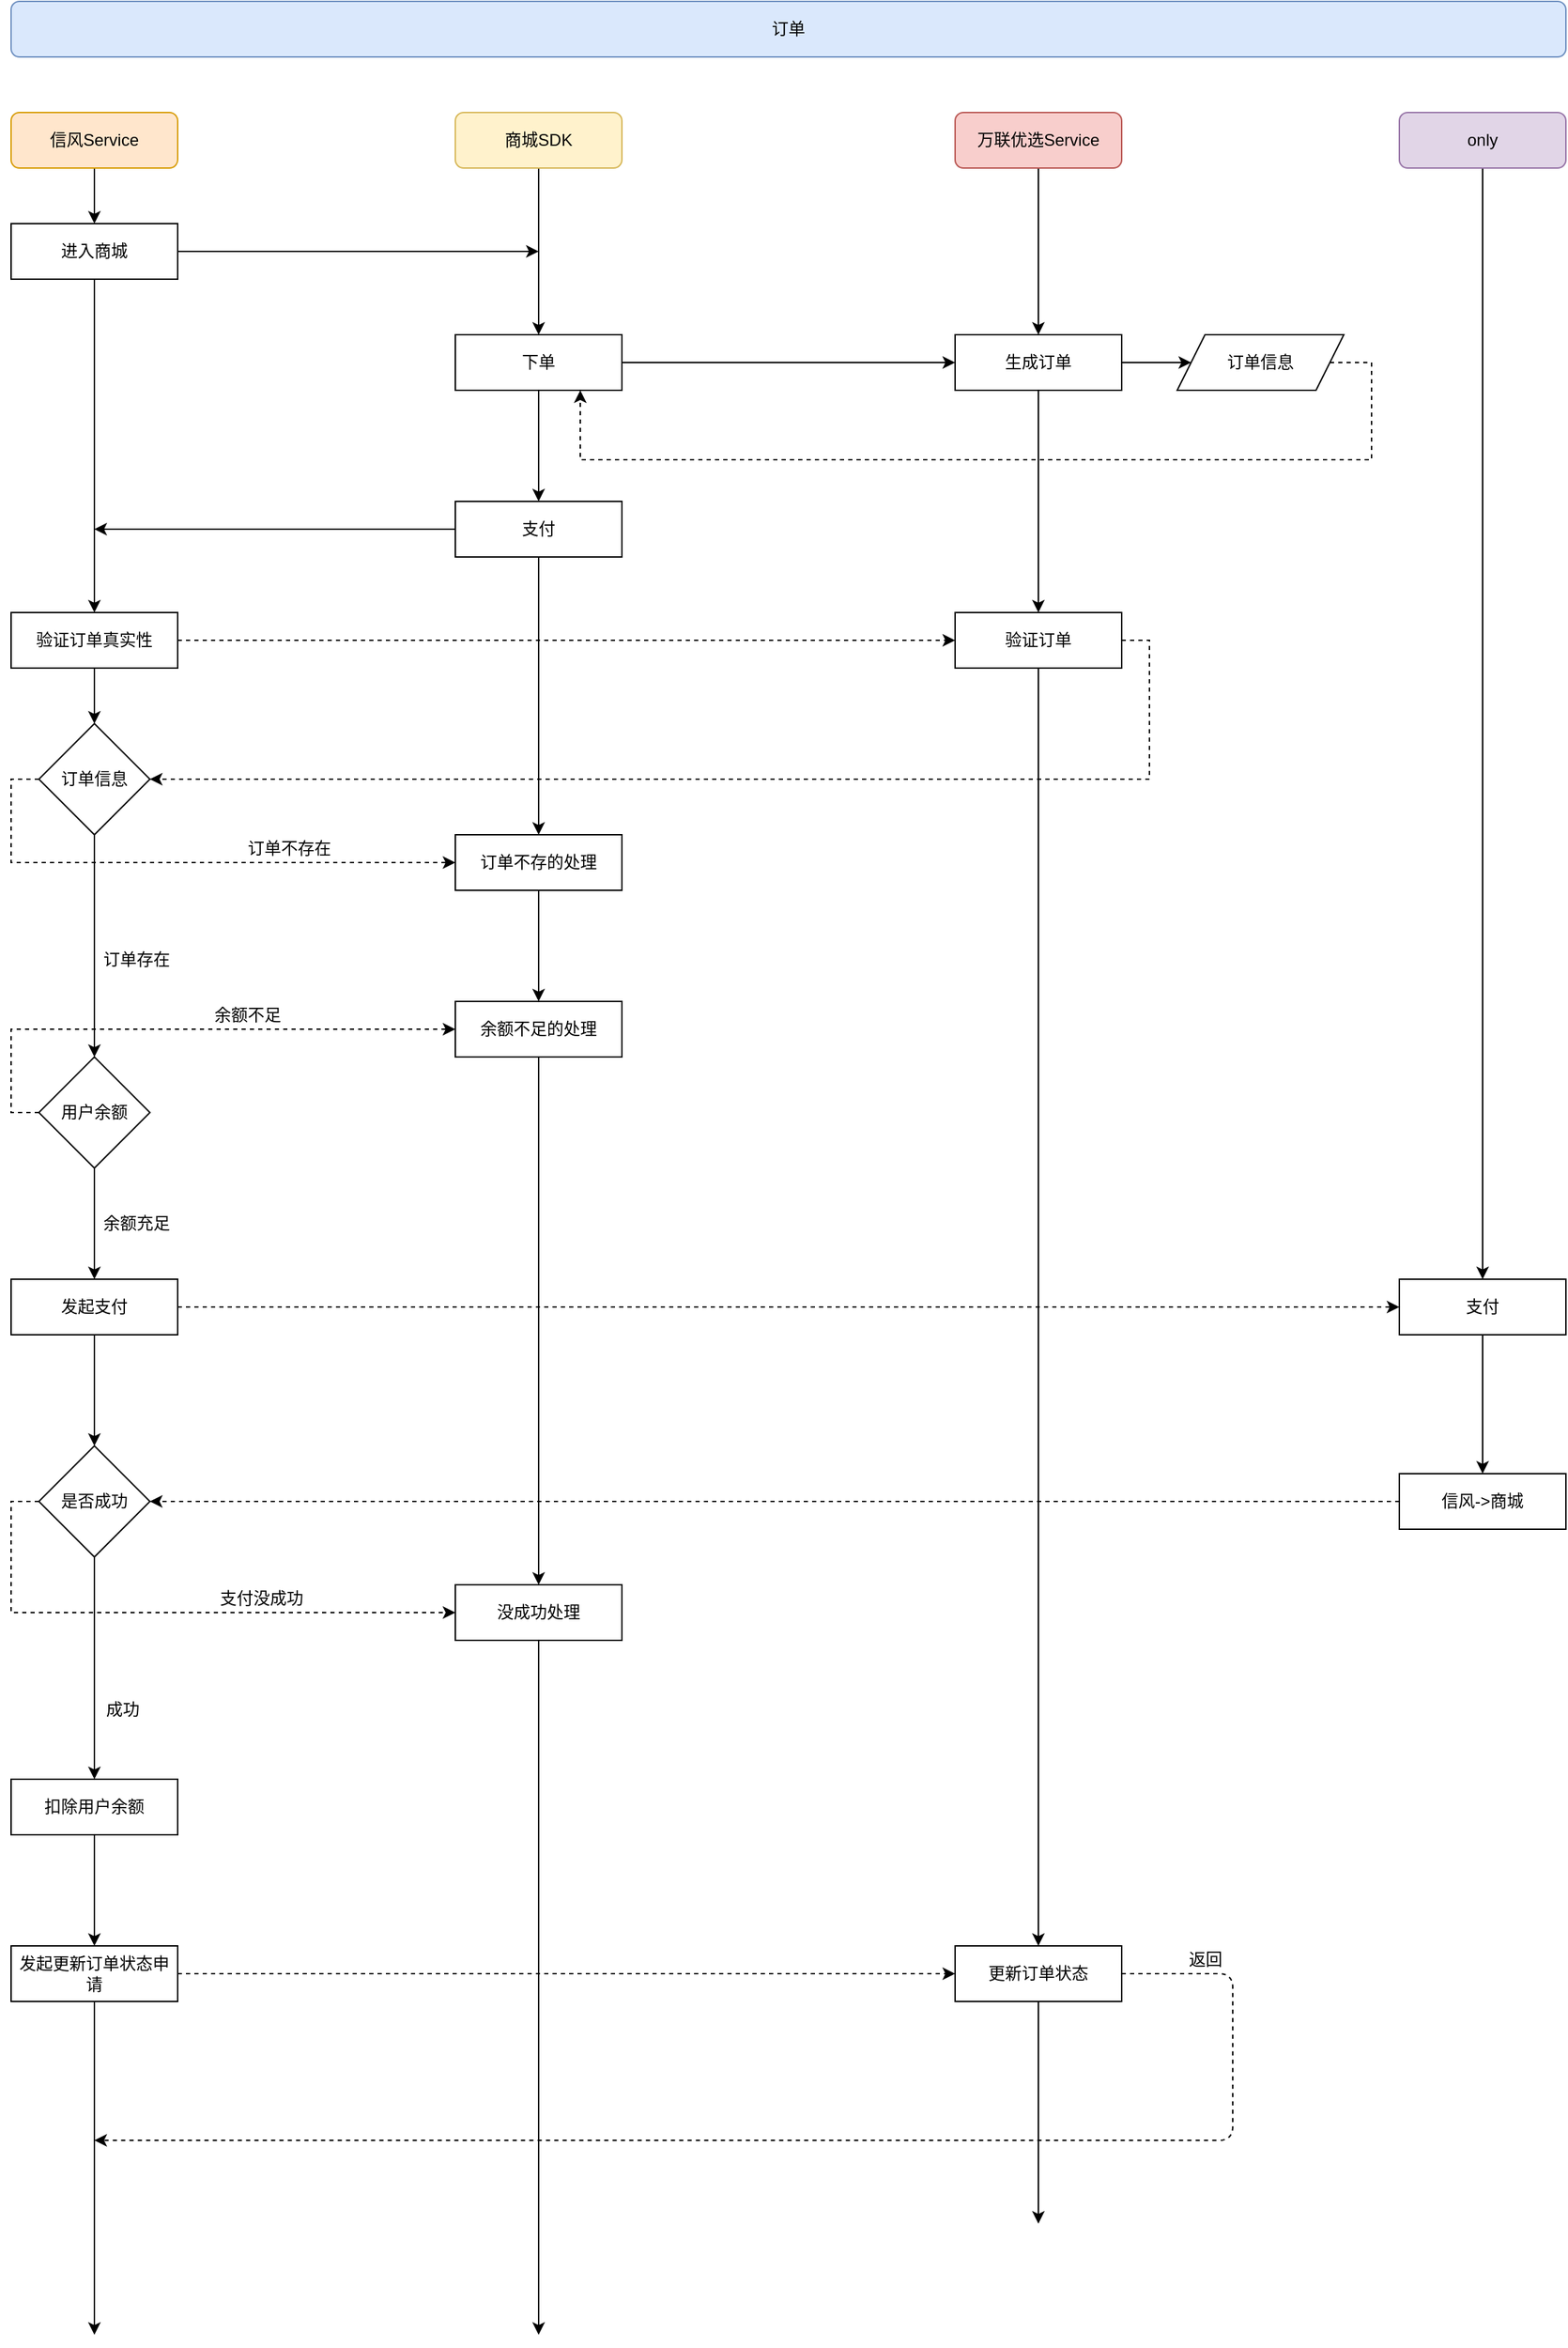 <mxfile version="13.9.9" type="github">
  <diagram id="C5RBs43oDa-KdzZeNtuy" name="Page-1">
    <mxGraphModel dx="1422" dy="828" grid="1" gridSize="10" guides="1" tooltips="1" connect="1" arrows="1" fold="1" page="1" pageScale="1" pageWidth="1200" pageHeight="1920" math="0" shadow="0">
      <root>
        <mxCell id="WIyWlLk6GJQsqaUBKTNV-0" />
        <mxCell id="WIyWlLk6GJQsqaUBKTNV-1" parent="WIyWlLk6GJQsqaUBKTNV-0" />
        <mxCell id="J5XLHRuIDhpoorP-df7e-5" value="订单" style="rounded=1;whiteSpace=wrap;html=1;fontSize=12;glass=0;strokeWidth=1;shadow=0;fillColor=#dae8fc;strokeColor=#6c8ebf;" parent="WIyWlLk6GJQsqaUBKTNV-1" vertex="1">
          <mxGeometry x="120" y="40" width="1120" height="40" as="geometry" />
        </mxCell>
        <mxCell id="-cb7-zarN6fpi-wTe-68-16" style="edgeStyle=orthogonalEdgeStyle;rounded=0;orthogonalLoop=1;jettySize=auto;html=1;exitX=0.5;exitY=1;exitDx=0;exitDy=0;" edge="1" parent="WIyWlLk6GJQsqaUBKTNV-1" source="-cb7-zarN6fpi-wTe-68-2">
          <mxGeometry relative="1" as="geometry">
            <mxPoint x="180" y="200" as="targetPoint" />
          </mxGeometry>
        </mxCell>
        <mxCell id="-cb7-zarN6fpi-wTe-68-2" value="信风Service" style="rounded=1;whiteSpace=wrap;html=1;fillColor=#ffe6cc;strokeColor=#d79b00;" vertex="1" parent="WIyWlLk6GJQsqaUBKTNV-1">
          <mxGeometry x="120" y="120" width="120" height="40" as="geometry" />
        </mxCell>
        <mxCell id="-cb7-zarN6fpi-wTe-68-12" style="edgeStyle=orthogonalEdgeStyle;rounded=0;orthogonalLoop=1;jettySize=auto;html=1;exitX=0.5;exitY=1;exitDx=0;exitDy=0;entryX=0.5;entryY=0;entryDx=0;entryDy=0;" edge="1" parent="WIyWlLk6GJQsqaUBKTNV-1" source="-cb7-zarN6fpi-wTe-68-3" target="-cb7-zarN6fpi-wTe-68-25">
          <mxGeometry relative="1" as="geometry">
            <mxPoint x="860" y="200" as="targetPoint" />
          </mxGeometry>
        </mxCell>
        <mxCell id="-cb7-zarN6fpi-wTe-68-3" value="万联优选Service" style="rounded=1;whiteSpace=wrap;html=1;fillColor=#f8cecc;strokeColor=#b85450;" vertex="1" parent="WIyWlLk6GJQsqaUBKTNV-1">
          <mxGeometry x="800" y="120" width="120" height="40" as="geometry" />
        </mxCell>
        <mxCell id="-cb7-zarN6fpi-wTe-68-13" style="edgeStyle=orthogonalEdgeStyle;rounded=0;orthogonalLoop=1;jettySize=auto;html=1;exitX=0.5;exitY=1;exitDx=0;exitDy=0;" edge="1" parent="WIyWlLk6GJQsqaUBKTNV-1" source="-cb7-zarN6fpi-wTe-68-4">
          <mxGeometry relative="1" as="geometry">
            <mxPoint x="500" y="280" as="targetPoint" />
          </mxGeometry>
        </mxCell>
        <mxCell id="-cb7-zarN6fpi-wTe-68-4" value="商城SDK" style="rounded=1;whiteSpace=wrap;html=1;fillColor=#fff2cc;strokeColor=#d6b656;" vertex="1" parent="WIyWlLk6GJQsqaUBKTNV-1">
          <mxGeometry x="440" y="120" width="120" height="40" as="geometry" />
        </mxCell>
        <mxCell id="-cb7-zarN6fpi-wTe-68-37" style="edgeStyle=orthogonalEdgeStyle;rounded=0;orthogonalLoop=1;jettySize=auto;html=1;exitX=0.5;exitY=1;exitDx=0;exitDy=0;strokeColor=#000000;" edge="1" parent="WIyWlLk6GJQsqaUBKTNV-1" source="J5XLHRuIDhpoorP-df7e-1">
          <mxGeometry relative="1" as="geometry">
            <mxPoint x="1180" y="960" as="targetPoint" />
          </mxGeometry>
        </mxCell>
        <mxCell id="J5XLHRuIDhpoorP-df7e-1" value="only" style="rounded=1;whiteSpace=wrap;html=1;fillColor=#e1d5e7;strokeColor=#9673a6;" parent="WIyWlLk6GJQsqaUBKTNV-1" vertex="1">
          <mxGeometry x="1120" y="120" width="120" height="40" as="geometry" />
        </mxCell>
        <mxCell id="-cb7-zarN6fpi-wTe-68-18" style="edgeStyle=orthogonalEdgeStyle;rounded=0;orthogonalLoop=1;jettySize=auto;html=1;exitX=1;exitY=0.5;exitDx=0;exitDy=0;" edge="1" parent="WIyWlLk6GJQsqaUBKTNV-1" source="-cb7-zarN6fpi-wTe-68-17">
          <mxGeometry relative="1" as="geometry">
            <mxPoint x="500" y="220" as="targetPoint" />
          </mxGeometry>
        </mxCell>
        <mxCell id="-cb7-zarN6fpi-wTe-68-35" style="edgeStyle=orthogonalEdgeStyle;rounded=0;orthogonalLoop=1;jettySize=auto;html=1;exitX=0.5;exitY=1;exitDx=0;exitDy=0;strokeColor=#000000;" edge="1" parent="WIyWlLk6GJQsqaUBKTNV-1" source="-cb7-zarN6fpi-wTe-68-17">
          <mxGeometry relative="1" as="geometry">
            <mxPoint x="180" y="480" as="targetPoint" />
          </mxGeometry>
        </mxCell>
        <mxCell id="-cb7-zarN6fpi-wTe-68-17" value="进入商城" style="whiteSpace=wrap;html=1;" vertex="1" parent="WIyWlLk6GJQsqaUBKTNV-1">
          <mxGeometry x="120" y="200" width="120" height="40" as="geometry" />
        </mxCell>
        <mxCell id="-cb7-zarN6fpi-wTe-68-21" style="edgeStyle=orthogonalEdgeStyle;rounded=0;orthogonalLoop=1;jettySize=auto;html=1;exitX=0.5;exitY=1;exitDx=0;exitDy=0;" edge="1" parent="WIyWlLk6GJQsqaUBKTNV-1">
          <mxGeometry relative="1" as="geometry">
            <mxPoint x="500" y="380" as="sourcePoint" />
            <mxPoint x="500" y="380" as="targetPoint" />
          </mxGeometry>
        </mxCell>
        <mxCell id="-cb7-zarN6fpi-wTe-68-22" style="edgeStyle=orthogonalEdgeStyle;rounded=0;orthogonalLoop=1;jettySize=auto;html=1;exitX=0.5;exitY=1;exitDx=0;exitDy=0;" edge="1" parent="WIyWlLk6GJQsqaUBKTNV-1">
          <mxGeometry relative="1" as="geometry">
            <mxPoint x="500" y="380" as="sourcePoint" />
            <mxPoint x="500" y="380" as="targetPoint" />
          </mxGeometry>
        </mxCell>
        <mxCell id="-cb7-zarN6fpi-wTe-68-26" style="edgeStyle=orthogonalEdgeStyle;rounded=0;orthogonalLoop=1;jettySize=auto;html=1;exitX=1;exitY=0.5;exitDx=0;exitDy=0;entryX=0;entryY=0.5;entryDx=0;entryDy=0;" edge="1" parent="WIyWlLk6GJQsqaUBKTNV-1" source="-cb7-zarN6fpi-wTe-68-24" target="-cb7-zarN6fpi-wTe-68-25">
          <mxGeometry relative="1" as="geometry" />
        </mxCell>
        <mxCell id="-cb7-zarN6fpi-wTe-68-29" style="edgeStyle=orthogonalEdgeStyle;rounded=0;orthogonalLoop=1;jettySize=auto;html=1;exitX=0.5;exitY=1;exitDx=0;exitDy=0;" edge="1" parent="WIyWlLk6GJQsqaUBKTNV-1" source="-cb7-zarN6fpi-wTe-68-24">
          <mxGeometry relative="1" as="geometry">
            <mxPoint x="500" y="400" as="targetPoint" />
          </mxGeometry>
        </mxCell>
        <mxCell id="-cb7-zarN6fpi-wTe-68-24" value="下单" style="rounded=0;whiteSpace=wrap;html=1;" vertex="1" parent="WIyWlLk6GJQsqaUBKTNV-1">
          <mxGeometry x="440" y="280" width="120" height="40" as="geometry" />
        </mxCell>
        <mxCell id="-cb7-zarN6fpi-wTe-68-30" style="edgeStyle=orthogonalEdgeStyle;rounded=0;orthogonalLoop=1;jettySize=auto;html=1;exitX=1;exitY=0.5;exitDx=0;exitDy=0;entryX=0;entryY=0.5;entryDx=0;entryDy=0;" edge="1" parent="WIyWlLk6GJQsqaUBKTNV-1" source="-cb7-zarN6fpi-wTe-68-25" target="-cb7-zarN6fpi-wTe-68-28">
          <mxGeometry relative="1" as="geometry" />
        </mxCell>
        <mxCell id="-cb7-zarN6fpi-wTe-68-32" style="edgeStyle=orthogonalEdgeStyle;rounded=0;orthogonalLoop=1;jettySize=auto;html=1;exitX=0.5;exitY=1;exitDx=0;exitDy=0;" edge="1" parent="WIyWlLk6GJQsqaUBKTNV-1" source="-cb7-zarN6fpi-wTe-68-25">
          <mxGeometry relative="1" as="geometry">
            <mxPoint x="860" y="480" as="targetPoint" />
          </mxGeometry>
        </mxCell>
        <mxCell id="-cb7-zarN6fpi-wTe-68-25" value="生成订单" style="whiteSpace=wrap;html=1;" vertex="1" parent="WIyWlLk6GJQsqaUBKTNV-1">
          <mxGeometry x="800" y="280" width="120" height="40" as="geometry" />
        </mxCell>
        <mxCell id="-cb7-zarN6fpi-wTe-68-33" style="edgeStyle=orthogonalEdgeStyle;rounded=0;orthogonalLoop=1;jettySize=auto;html=1;exitX=1;exitY=0.5;exitDx=0;exitDy=0;entryX=0.75;entryY=1;entryDx=0;entryDy=0;dashed=1;" edge="1" parent="WIyWlLk6GJQsqaUBKTNV-1" source="-cb7-zarN6fpi-wTe-68-28" target="-cb7-zarN6fpi-wTe-68-24">
          <mxGeometry relative="1" as="geometry">
            <mxPoint x="530" y="370" as="targetPoint" />
            <Array as="points">
              <mxPoint x="1100" y="300" />
              <mxPoint x="1100" y="370" />
              <mxPoint x="530" y="370" />
            </Array>
          </mxGeometry>
        </mxCell>
        <mxCell id="-cb7-zarN6fpi-wTe-68-28" value="订单信息" style="shape=parallelogram;perimeter=parallelogramPerimeter;whiteSpace=wrap;html=1;fixedSize=1;" vertex="1" parent="WIyWlLk6GJQsqaUBKTNV-1">
          <mxGeometry x="960" y="280" width="120" height="40" as="geometry" />
        </mxCell>
        <mxCell id="-cb7-zarN6fpi-wTe-68-42" style="edgeStyle=orthogonalEdgeStyle;rounded=0;orthogonalLoop=1;jettySize=auto;html=1;exitX=0.5;exitY=1;exitDx=0;exitDy=0;strokeColor=#000000;entryX=0.5;entryY=0;entryDx=0;entryDy=0;" edge="1" parent="WIyWlLk6GJQsqaUBKTNV-1" source="-cb7-zarN6fpi-wTe-68-34" target="-cb7-zarN6fpi-wTe-68-62">
          <mxGeometry relative="1" as="geometry">
            <mxPoint x="500" y="630" as="targetPoint" />
          </mxGeometry>
        </mxCell>
        <mxCell id="-cb7-zarN6fpi-wTe-68-49" style="edgeStyle=orthogonalEdgeStyle;rounded=0;orthogonalLoop=1;jettySize=auto;html=1;exitX=0;exitY=0.5;exitDx=0;exitDy=0;strokeColor=#000000;" edge="1" parent="WIyWlLk6GJQsqaUBKTNV-1" source="-cb7-zarN6fpi-wTe-68-34">
          <mxGeometry relative="1" as="geometry">
            <mxPoint x="180" y="420" as="targetPoint" />
          </mxGeometry>
        </mxCell>
        <mxCell id="-cb7-zarN6fpi-wTe-68-34" value="支付" style="rounded=0;whiteSpace=wrap;html=1;" vertex="1" parent="WIyWlLk6GJQsqaUBKTNV-1">
          <mxGeometry x="440" y="400" width="120" height="40" as="geometry" />
        </mxCell>
        <mxCell id="-cb7-zarN6fpi-wTe-68-52" style="edgeStyle=orthogonalEdgeStyle;rounded=0;orthogonalLoop=1;jettySize=auto;html=1;exitX=1;exitY=0.5;exitDx=0;exitDy=0;strokeColor=#000000;entryX=0;entryY=0.5;entryDx=0;entryDy=0;entryPerimeter=0;dashed=1;" edge="1" parent="WIyWlLk6GJQsqaUBKTNV-1" source="-cb7-zarN6fpi-wTe-68-51" target="-cb7-zarN6fpi-wTe-68-53">
          <mxGeometry relative="1" as="geometry">
            <mxPoint x="790" y="500" as="targetPoint" />
          </mxGeometry>
        </mxCell>
        <mxCell id="-cb7-zarN6fpi-wTe-68-55" style="edgeStyle=orthogonalEdgeStyle;rounded=0;orthogonalLoop=1;jettySize=auto;html=1;exitX=0.5;exitY=1;exitDx=0;exitDy=0;strokeColor=#000000;" edge="1" parent="WIyWlLk6GJQsqaUBKTNV-1" source="-cb7-zarN6fpi-wTe-68-51">
          <mxGeometry relative="1" as="geometry">
            <mxPoint x="180" y="560" as="targetPoint" />
          </mxGeometry>
        </mxCell>
        <mxCell id="-cb7-zarN6fpi-wTe-68-51" value="验证订单真实性" style="rounded=0;whiteSpace=wrap;html=1;" vertex="1" parent="WIyWlLk6GJQsqaUBKTNV-1">
          <mxGeometry x="120" y="480" width="120" height="40" as="geometry" />
        </mxCell>
        <mxCell id="-cb7-zarN6fpi-wTe-68-54" style="edgeStyle=orthogonalEdgeStyle;rounded=0;orthogonalLoop=1;jettySize=auto;html=1;exitX=0.5;exitY=1;exitDx=0;exitDy=0;strokeColor=#000000;entryX=0.5;entryY=0;entryDx=0;entryDy=0;" edge="1" parent="WIyWlLk6GJQsqaUBKTNV-1" source="-cb7-zarN6fpi-wTe-68-53" target="-cb7-zarN6fpi-wTe-68-90">
          <mxGeometry relative="1" as="geometry">
            <mxPoint x="860" y="1200" as="targetPoint" />
          </mxGeometry>
        </mxCell>
        <mxCell id="-cb7-zarN6fpi-wTe-68-57" style="edgeStyle=orthogonalEdgeStyle;rounded=0;orthogonalLoop=1;jettySize=auto;html=1;exitX=1;exitY=0.5;exitDx=0;exitDy=0;dashed=1;strokeColor=#000000;" edge="1" parent="WIyWlLk6GJQsqaUBKTNV-1" source="-cb7-zarN6fpi-wTe-68-53" target="-cb7-zarN6fpi-wTe-68-56">
          <mxGeometry relative="1" as="geometry">
            <mxPoint x="230" y="610" as="targetPoint" />
            <Array as="points">
              <mxPoint x="940" y="500" />
              <mxPoint x="940" y="600" />
            </Array>
          </mxGeometry>
        </mxCell>
        <mxCell id="-cb7-zarN6fpi-wTe-68-53" value="验证订单" style="rounded=0;whiteSpace=wrap;html=1;" vertex="1" parent="WIyWlLk6GJQsqaUBKTNV-1">
          <mxGeometry x="800" y="480" width="120" height="40" as="geometry" />
        </mxCell>
        <mxCell id="-cb7-zarN6fpi-wTe-68-58" style="edgeStyle=orthogonalEdgeStyle;rounded=0;orthogonalLoop=1;jettySize=auto;html=1;exitX=0.5;exitY=1;exitDx=0;exitDy=0;strokeColor=#000000;" edge="1" parent="WIyWlLk6GJQsqaUBKTNV-1" source="-cb7-zarN6fpi-wTe-68-56">
          <mxGeometry relative="1" as="geometry">
            <mxPoint x="180" y="800" as="targetPoint" />
          </mxGeometry>
        </mxCell>
        <mxCell id="-cb7-zarN6fpi-wTe-68-60" style="edgeStyle=orthogonalEdgeStyle;rounded=0;orthogonalLoop=1;jettySize=auto;html=1;exitX=0;exitY=0.5;exitDx=0;exitDy=0;strokeColor=#000000;dashed=1;" edge="1" parent="WIyWlLk6GJQsqaUBKTNV-1" source="-cb7-zarN6fpi-wTe-68-56" target="-cb7-zarN6fpi-wTe-68-62">
          <mxGeometry relative="1" as="geometry">
            <mxPoint x="400" y="670" as="targetPoint" />
            <Array as="points">
              <mxPoint x="120" y="600" />
              <mxPoint x="120" y="660" />
            </Array>
          </mxGeometry>
        </mxCell>
        <mxCell id="-cb7-zarN6fpi-wTe-68-56" value="订单信息" style="rhombus;whiteSpace=wrap;html=1;" vertex="1" parent="WIyWlLk6GJQsqaUBKTNV-1">
          <mxGeometry x="140" y="560" width="80" height="80" as="geometry" />
        </mxCell>
        <mxCell id="-cb7-zarN6fpi-wTe-68-59" value="订单存在" style="text;html=1;align=center;verticalAlign=middle;resizable=0;points=[];autosize=1;" vertex="1" parent="WIyWlLk6GJQsqaUBKTNV-1">
          <mxGeometry x="180" y="720" width="60" height="20" as="geometry" />
        </mxCell>
        <mxCell id="-cb7-zarN6fpi-wTe-68-61" value="订单不存在" style="text;html=1;align=center;verticalAlign=middle;resizable=0;points=[];autosize=1;" vertex="1" parent="WIyWlLk6GJQsqaUBKTNV-1">
          <mxGeometry x="280" y="640" width="80" height="20" as="geometry" />
        </mxCell>
        <mxCell id="-cb7-zarN6fpi-wTe-68-63" style="edgeStyle=orthogonalEdgeStyle;rounded=0;orthogonalLoop=1;jettySize=auto;html=1;exitX=0.5;exitY=1;exitDx=0;exitDy=0;strokeColor=#000000;" edge="1" parent="WIyWlLk6GJQsqaUBKTNV-1" source="-cb7-zarN6fpi-wTe-68-62">
          <mxGeometry relative="1" as="geometry">
            <mxPoint x="500" y="760" as="targetPoint" />
          </mxGeometry>
        </mxCell>
        <mxCell id="-cb7-zarN6fpi-wTe-68-62" value="订单不存的处理" style="rounded=0;whiteSpace=wrap;html=1;" vertex="1" parent="WIyWlLk6GJQsqaUBKTNV-1">
          <mxGeometry x="440" y="640" width="120" height="40" as="geometry" />
        </mxCell>
        <mxCell id="-cb7-zarN6fpi-wTe-68-65" style="edgeStyle=orthogonalEdgeStyle;rounded=0;orthogonalLoop=1;jettySize=auto;html=1;exitX=0;exitY=0.5;exitDx=0;exitDy=0;strokeColor=#000000;dashed=1;" edge="1" parent="WIyWlLk6GJQsqaUBKTNV-1" source="-cb7-zarN6fpi-wTe-68-64">
          <mxGeometry relative="1" as="geometry">
            <mxPoint x="440" y="780" as="targetPoint" />
            <Array as="points">
              <mxPoint x="120" y="840" />
              <mxPoint x="120" y="780" />
              <mxPoint x="420" y="780" />
            </Array>
          </mxGeometry>
        </mxCell>
        <mxCell id="-cb7-zarN6fpi-wTe-68-69" style="edgeStyle=orthogonalEdgeStyle;rounded=0;orthogonalLoop=1;jettySize=auto;html=1;exitX=0.5;exitY=1;exitDx=0;exitDy=0;strokeColor=#000000;" edge="1" parent="WIyWlLk6GJQsqaUBKTNV-1" source="-cb7-zarN6fpi-wTe-68-64">
          <mxGeometry relative="1" as="geometry">
            <mxPoint x="180" y="960" as="targetPoint" />
          </mxGeometry>
        </mxCell>
        <mxCell id="-cb7-zarN6fpi-wTe-68-64" value="用户余额" style="rhombus;whiteSpace=wrap;html=1;" vertex="1" parent="WIyWlLk6GJQsqaUBKTNV-1">
          <mxGeometry x="140" y="800" width="80" height="80" as="geometry" />
        </mxCell>
        <mxCell id="-cb7-zarN6fpi-wTe-68-66" value="余额不足" style="text;html=1;align=center;verticalAlign=middle;resizable=0;points=[];autosize=1;" vertex="1" parent="WIyWlLk6GJQsqaUBKTNV-1">
          <mxGeometry x="260" y="760" width="60" height="20" as="geometry" />
        </mxCell>
        <mxCell id="-cb7-zarN6fpi-wTe-68-68" style="edgeStyle=orthogonalEdgeStyle;rounded=0;orthogonalLoop=1;jettySize=auto;html=1;exitX=0.5;exitY=1;exitDx=0;exitDy=0;strokeColor=#000000;" edge="1" parent="WIyWlLk6GJQsqaUBKTNV-1" source="-cb7-zarN6fpi-wTe-68-67">
          <mxGeometry relative="1" as="geometry">
            <mxPoint x="500" y="1180" as="targetPoint" />
          </mxGeometry>
        </mxCell>
        <mxCell id="-cb7-zarN6fpi-wTe-68-67" value="余额不足的处理" style="rounded=0;whiteSpace=wrap;html=1;" vertex="1" parent="WIyWlLk6GJQsqaUBKTNV-1">
          <mxGeometry x="440" y="760" width="120" height="40" as="geometry" />
        </mxCell>
        <mxCell id="-cb7-zarN6fpi-wTe-68-70" value="余额充足" style="text;html=1;align=center;verticalAlign=middle;resizable=0;points=[];autosize=1;" vertex="1" parent="WIyWlLk6GJQsqaUBKTNV-1">
          <mxGeometry x="180" y="910" width="60" height="20" as="geometry" />
        </mxCell>
        <mxCell id="-cb7-zarN6fpi-wTe-68-73" style="edgeStyle=orthogonalEdgeStyle;rounded=0;orthogonalLoop=1;jettySize=auto;html=1;exitX=1;exitY=0.5;exitDx=0;exitDy=0;entryX=0;entryY=0.5;entryDx=0;entryDy=0;strokeColor=#000000;dashed=1;" edge="1" parent="WIyWlLk6GJQsqaUBKTNV-1" source="-cb7-zarN6fpi-wTe-68-71" target="-cb7-zarN6fpi-wTe-68-72">
          <mxGeometry relative="1" as="geometry" />
        </mxCell>
        <mxCell id="-cb7-zarN6fpi-wTe-68-75" style="edgeStyle=orthogonalEdgeStyle;rounded=0;orthogonalLoop=1;jettySize=auto;html=1;exitX=0.5;exitY=1;exitDx=0;exitDy=0;strokeColor=#000000;" edge="1" parent="WIyWlLk6GJQsqaUBKTNV-1" source="-cb7-zarN6fpi-wTe-68-71">
          <mxGeometry relative="1" as="geometry">
            <mxPoint x="180" y="1080" as="targetPoint" />
          </mxGeometry>
        </mxCell>
        <mxCell id="-cb7-zarN6fpi-wTe-68-71" value="发起支付" style="rounded=0;whiteSpace=wrap;html=1;" vertex="1" parent="WIyWlLk6GJQsqaUBKTNV-1">
          <mxGeometry x="120" y="960" width="120" height="40" as="geometry" />
        </mxCell>
        <mxCell id="-cb7-zarN6fpi-wTe-68-74" style="edgeStyle=orthogonalEdgeStyle;rounded=0;orthogonalLoop=1;jettySize=auto;html=1;exitX=0.5;exitY=1;exitDx=0;exitDy=0;strokeColor=#000000;entryX=0.5;entryY=0;entryDx=0;entryDy=0;" edge="1" parent="WIyWlLk6GJQsqaUBKTNV-1" source="-cb7-zarN6fpi-wTe-68-72" target="-cb7-zarN6fpi-wTe-68-76">
          <mxGeometry relative="1" as="geometry">
            <mxPoint x="1180" y="1080" as="targetPoint" />
          </mxGeometry>
        </mxCell>
        <mxCell id="-cb7-zarN6fpi-wTe-68-72" value="支付" style="whiteSpace=wrap;html=1;" vertex="1" parent="WIyWlLk6GJQsqaUBKTNV-1">
          <mxGeometry x="1120" y="960" width="120" height="40" as="geometry" />
        </mxCell>
        <mxCell id="-cb7-zarN6fpi-wTe-68-78" style="edgeStyle=orthogonalEdgeStyle;rounded=0;orthogonalLoop=1;jettySize=auto;html=1;exitX=0;exitY=0.5;exitDx=0;exitDy=0;entryX=1;entryY=0.5;entryDx=0;entryDy=0;strokeColor=#000000;dashed=1;" edge="1" parent="WIyWlLk6GJQsqaUBKTNV-1" source="-cb7-zarN6fpi-wTe-68-76" target="-cb7-zarN6fpi-wTe-68-77">
          <mxGeometry relative="1" as="geometry" />
        </mxCell>
        <mxCell id="-cb7-zarN6fpi-wTe-68-76" value="信风-&amp;gt;商城" style="whiteSpace=wrap;html=1;" vertex="1" parent="WIyWlLk6GJQsqaUBKTNV-1">
          <mxGeometry x="1120" y="1100" width="120" height="40" as="geometry" />
        </mxCell>
        <mxCell id="-cb7-zarN6fpi-wTe-68-79" style="edgeStyle=orthogonalEdgeStyle;rounded=0;orthogonalLoop=1;jettySize=auto;html=1;exitX=0.5;exitY=1;exitDx=0;exitDy=0;strokeColor=#000000;" edge="1" parent="WIyWlLk6GJQsqaUBKTNV-1" source="-cb7-zarN6fpi-wTe-68-77">
          <mxGeometry relative="1" as="geometry">
            <mxPoint x="180" y="1320" as="targetPoint" />
          </mxGeometry>
        </mxCell>
        <mxCell id="-cb7-zarN6fpi-wTe-68-84" style="edgeStyle=orthogonalEdgeStyle;rounded=0;orthogonalLoop=1;jettySize=auto;html=1;exitX=0;exitY=0.5;exitDx=0;exitDy=0;entryX=0;entryY=0.5;entryDx=0;entryDy=0;dashed=1;strokeColor=#000000;" edge="1" parent="WIyWlLk6GJQsqaUBKTNV-1" source="-cb7-zarN6fpi-wTe-68-77" target="-cb7-zarN6fpi-wTe-68-81">
          <mxGeometry relative="1" as="geometry" />
        </mxCell>
        <mxCell id="-cb7-zarN6fpi-wTe-68-77" value="是否成功" style="rhombus;whiteSpace=wrap;html=1;" vertex="1" parent="WIyWlLk6GJQsqaUBKTNV-1">
          <mxGeometry x="140" y="1080" width="80" height="80" as="geometry" />
        </mxCell>
        <mxCell id="-cb7-zarN6fpi-wTe-68-87" style="edgeStyle=orthogonalEdgeStyle;rounded=0;orthogonalLoop=1;jettySize=auto;html=1;exitX=0.5;exitY=1;exitDx=0;exitDy=0;strokeColor=#000000;" edge="1" parent="WIyWlLk6GJQsqaUBKTNV-1" source="-cb7-zarN6fpi-wTe-68-81">
          <mxGeometry relative="1" as="geometry">
            <mxPoint x="500" y="1720" as="targetPoint" />
          </mxGeometry>
        </mxCell>
        <mxCell id="-cb7-zarN6fpi-wTe-68-81" value="没成功处理" style="whiteSpace=wrap;html=1;" vertex="1" parent="WIyWlLk6GJQsqaUBKTNV-1">
          <mxGeometry x="440" y="1180" width="120" height="40" as="geometry" />
        </mxCell>
        <mxCell id="-cb7-zarN6fpi-wTe-68-82" value="支付没成功" style="text;html=1;align=center;verticalAlign=middle;resizable=0;points=[];autosize=1;" vertex="1" parent="WIyWlLk6GJQsqaUBKTNV-1">
          <mxGeometry x="260" y="1180" width="80" height="20" as="geometry" />
        </mxCell>
        <mxCell id="-cb7-zarN6fpi-wTe-68-85" value="成功" style="text;html=1;align=center;verticalAlign=middle;resizable=0;points=[];autosize=1;" vertex="1" parent="WIyWlLk6GJQsqaUBKTNV-1">
          <mxGeometry x="180" y="1260" width="40" height="20" as="geometry" />
        </mxCell>
        <mxCell id="-cb7-zarN6fpi-wTe-68-88" style="edgeStyle=orthogonalEdgeStyle;rounded=0;orthogonalLoop=1;jettySize=auto;html=1;exitX=0.5;exitY=1;exitDx=0;exitDy=0;strokeColor=#000000;" edge="1" parent="WIyWlLk6GJQsqaUBKTNV-1" source="-cb7-zarN6fpi-wTe-68-86">
          <mxGeometry relative="1" as="geometry">
            <mxPoint x="180" y="1440" as="targetPoint" />
          </mxGeometry>
        </mxCell>
        <mxCell id="-cb7-zarN6fpi-wTe-68-86" value="扣除用户余额" style="rounded=0;whiteSpace=wrap;html=1;" vertex="1" parent="WIyWlLk6GJQsqaUBKTNV-1">
          <mxGeometry x="120" y="1320" width="120" height="40" as="geometry" />
        </mxCell>
        <mxCell id="-cb7-zarN6fpi-wTe-68-91" style="edgeStyle=orthogonalEdgeStyle;rounded=0;orthogonalLoop=1;jettySize=auto;html=1;exitX=1;exitY=0.5;exitDx=0;exitDy=0;strokeColor=#000000;dashed=1;" edge="1" parent="WIyWlLk6GJQsqaUBKTNV-1" source="-cb7-zarN6fpi-wTe-68-89" target="-cb7-zarN6fpi-wTe-68-90">
          <mxGeometry relative="1" as="geometry" />
        </mxCell>
        <mxCell id="-cb7-zarN6fpi-wTe-68-93" style="edgeStyle=orthogonalEdgeStyle;rounded=0;orthogonalLoop=1;jettySize=auto;html=1;exitX=0.5;exitY=1;exitDx=0;exitDy=0;strokeColor=#000000;" edge="1" parent="WIyWlLk6GJQsqaUBKTNV-1" source="-cb7-zarN6fpi-wTe-68-89">
          <mxGeometry relative="1" as="geometry">
            <mxPoint x="180" y="1720" as="targetPoint" />
          </mxGeometry>
        </mxCell>
        <mxCell id="-cb7-zarN6fpi-wTe-68-89" value="发起更新订单状态申请" style="rounded=0;whiteSpace=wrap;html=1;" vertex="1" parent="WIyWlLk6GJQsqaUBKTNV-1">
          <mxGeometry x="120" y="1440" width="120" height="40" as="geometry" />
        </mxCell>
        <mxCell id="-cb7-zarN6fpi-wTe-68-92" style="edgeStyle=orthogonalEdgeStyle;rounded=0;orthogonalLoop=1;jettySize=auto;html=1;exitX=0.5;exitY=1;exitDx=0;exitDy=0;strokeColor=#000000;" edge="1" parent="WIyWlLk6GJQsqaUBKTNV-1" source="-cb7-zarN6fpi-wTe-68-90">
          <mxGeometry relative="1" as="geometry">
            <mxPoint x="860" y="1640" as="targetPoint" />
            <Array as="points">
              <mxPoint x="860" y="1580" />
              <mxPoint x="860" y="1580" />
            </Array>
          </mxGeometry>
        </mxCell>
        <mxCell id="-cb7-zarN6fpi-wTe-68-90" value="更新订单状态" style="whiteSpace=wrap;html=1;" vertex="1" parent="WIyWlLk6GJQsqaUBKTNV-1">
          <mxGeometry x="800" y="1440" width="120" height="40" as="geometry" />
        </mxCell>
        <mxCell id="-cb7-zarN6fpi-wTe-68-94" value="" style="endArrow=classic;html=1;strokeColor=#000000;dashed=1;exitX=1;exitY=0.5;exitDx=0;exitDy=0;" edge="1" parent="WIyWlLk6GJQsqaUBKTNV-1" source="-cb7-zarN6fpi-wTe-68-90">
          <mxGeometry width="50" height="50" relative="1" as="geometry">
            <mxPoint x="980" y="1430" as="sourcePoint" />
            <mxPoint x="180" y="1580" as="targetPoint" />
            <Array as="points">
              <mxPoint x="1000" y="1460" />
              <mxPoint x="1000" y="1580" />
            </Array>
          </mxGeometry>
        </mxCell>
        <mxCell id="-cb7-zarN6fpi-wTe-68-95" value="返回" style="text;html=1;align=center;verticalAlign=middle;resizable=0;points=[];autosize=1;" vertex="1" parent="WIyWlLk6GJQsqaUBKTNV-1">
          <mxGeometry x="960" y="1440" width="40" height="20" as="geometry" />
        </mxCell>
      </root>
    </mxGraphModel>
  </diagram>
</mxfile>
